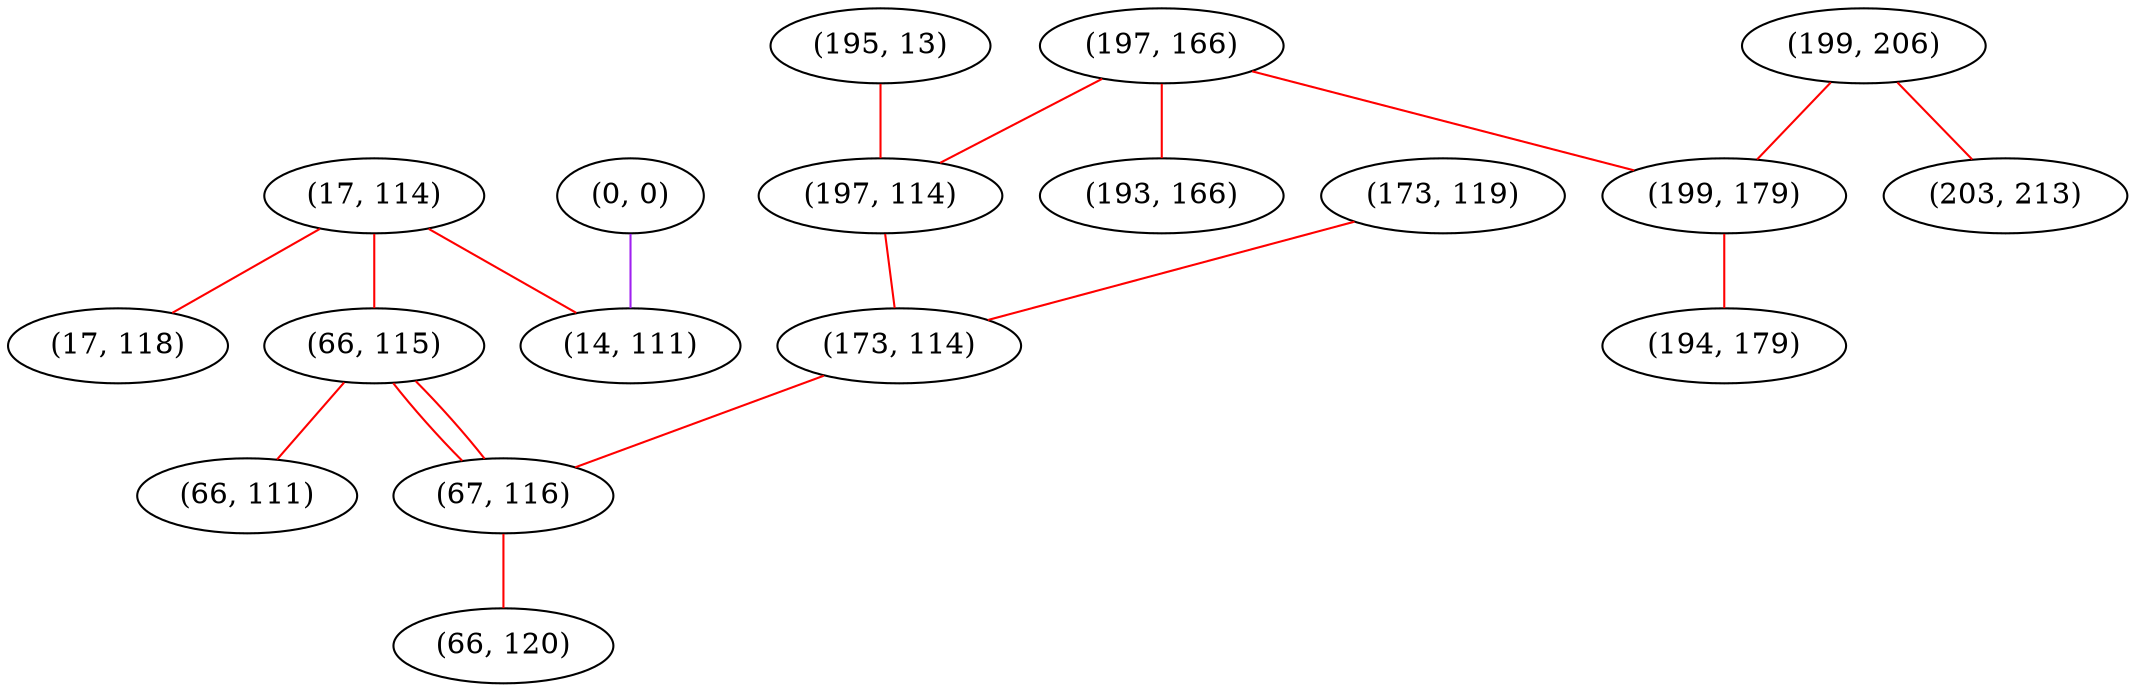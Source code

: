 graph "" {
"(17, 114)";
"(199, 206)";
"(173, 119)";
"(66, 115)";
"(195, 13)";
"(197, 166)";
"(197, 114)";
"(203, 213)";
"(173, 114)";
"(67, 116)";
"(0, 0)";
"(199, 179)";
"(194, 179)";
"(193, 166)";
"(17, 118)";
"(66, 120)";
"(66, 111)";
"(14, 111)";
"(17, 114)" -- "(17, 118)"  [color=red, key=0, weight=1];
"(17, 114)" -- "(14, 111)"  [color=red, key=0, weight=1];
"(17, 114)" -- "(66, 115)"  [color=red, key=0, weight=1];
"(199, 206)" -- "(199, 179)"  [color=red, key=0, weight=1];
"(199, 206)" -- "(203, 213)"  [color=red, key=0, weight=1];
"(173, 119)" -- "(173, 114)"  [color=red, key=0, weight=1];
"(66, 115)" -- "(66, 111)"  [color=red, key=0, weight=1];
"(66, 115)" -- "(67, 116)"  [color=red, key=0, weight=1];
"(66, 115)" -- "(67, 116)"  [color=red, key=1, weight=1];
"(195, 13)" -- "(197, 114)"  [color=red, key=0, weight=1];
"(197, 166)" -- "(193, 166)"  [color=red, key=0, weight=1];
"(197, 166)" -- "(197, 114)"  [color=red, key=0, weight=1];
"(197, 166)" -- "(199, 179)"  [color=red, key=0, weight=1];
"(197, 114)" -- "(173, 114)"  [color=red, key=0, weight=1];
"(173, 114)" -- "(67, 116)"  [color=red, key=0, weight=1];
"(67, 116)" -- "(66, 120)"  [color=red, key=0, weight=1];
"(0, 0)" -- "(14, 111)"  [color=purple, key=0, weight=4];
"(199, 179)" -- "(194, 179)"  [color=red, key=0, weight=1];
}
